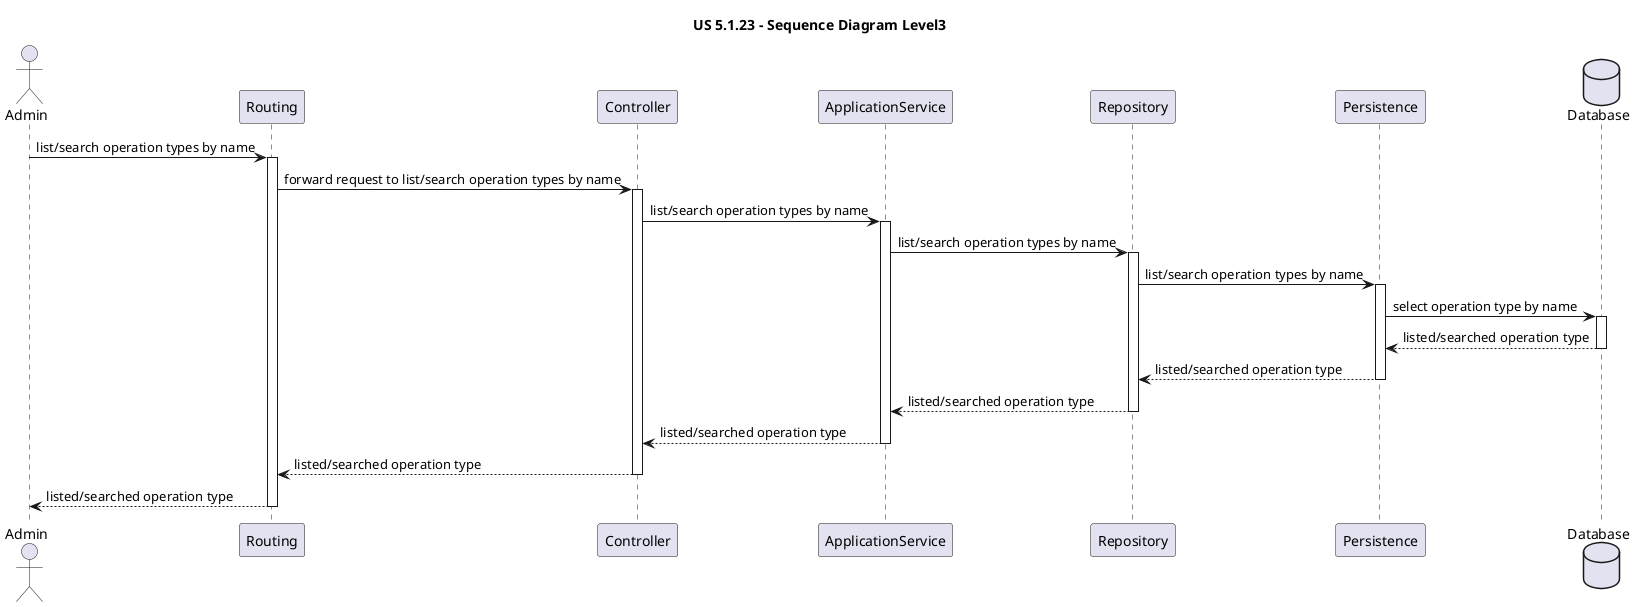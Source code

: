 ﻿@startuml
'https://plantuml.com/sequence-diagram

title US 5.1.23 - Sequence Diagram Level3

actor Admin
participant Routing
participant Controller
participant ApplicationService
participant Repository
participant Persistence
database Database

Admin -> Routing : list/search operation types by name
activate Routing

Routing -> Controller : forward request to list/search operation types by name
activate Controller

Controller -> ApplicationService : list/search operation types by name
activate ApplicationService

ApplicationService -> Repository : list/search operation types by name
activate Repository

Repository -> Persistence : list/search operation types by name
activate Persistence

Persistence -> Database : select operation type by name
activate Database

Database --> Persistence :listed/searched operation type
deactivate Database

Persistence --> Repository : listed/searched operation type
deactivate Persistence

Repository --> ApplicationService : listed/searched operation type
deactivate Repository

ApplicationService --> Controller : listed/searched operation type
deactivate ApplicationService

Controller --> Routing : listed/searched operation type
deactivate Controller

Routing --> Admin : listed/searched operation type
deactivate Routing
@enduml